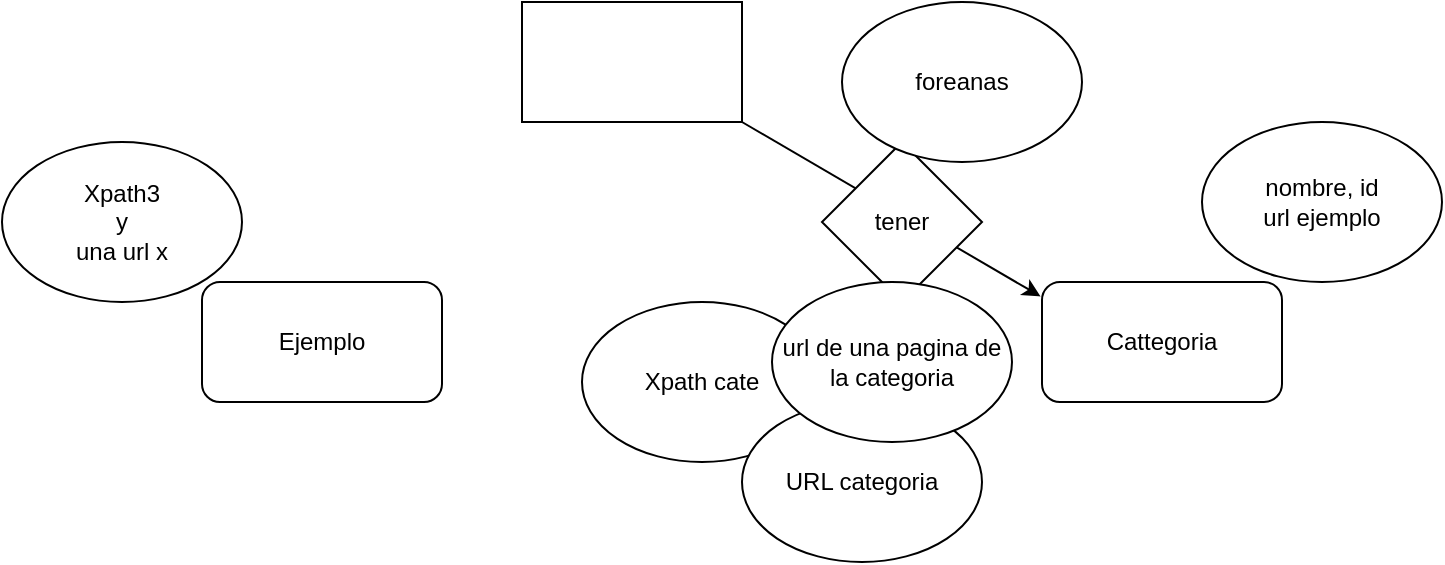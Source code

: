 <mxfile>
    <diagram id="k0Klt2_YZVX7qhWecQEq" name="Page-1">
        <mxGraphModel dx="1130" dy="491" grid="1" gridSize="10" guides="1" tooltips="1" connect="1" arrows="1" fold="1" page="1" pageScale="1" pageWidth="850" pageHeight="1100" math="0" shadow="0">
            <root>
                <mxCell id="0"/>
                <mxCell id="1" parent="0"/>
                <mxCell id="83" value="Ejemplo" style="rounded=1;whiteSpace=wrap;html=1;" vertex="1" parent="1">
                    <mxGeometry x="140" y="350" width="120" height="60" as="geometry"/>
                </mxCell>
                <mxCell id="84" value="Cattegoria" style="rounded=1;whiteSpace=wrap;html=1;" vertex="1" parent="1">
                    <mxGeometry x="560" y="350" width="120" height="60" as="geometry"/>
                </mxCell>
                <mxCell id="85" value="Xpath3&lt;br&gt;y&lt;br&gt;una url x" style="ellipse;whiteSpace=wrap;html=1;" vertex="1" parent="1">
                    <mxGeometry x="40" y="280" width="120" height="80" as="geometry"/>
                </mxCell>
                <mxCell id="86" value="nombre, id&lt;br&gt;url ejemplo" style="ellipse;whiteSpace=wrap;html=1;" vertex="1" parent="1">
                    <mxGeometry x="640" y="270" width="120" height="80" as="geometry"/>
                </mxCell>
                <mxCell id="89" style="edgeStyle=none;html=1;exitX=1;exitY=1;exitDx=0;exitDy=0;entryX=-0.006;entryY=0.12;entryDx=0;entryDy=0;entryPerimeter=0;" edge="1" parent="1" source="88" target="84">
                    <mxGeometry relative="1" as="geometry"/>
                </mxCell>
                <mxCell id="88" value="" style="rounded=0;whiteSpace=wrap;html=1;" vertex="1" parent="1">
                    <mxGeometry x="300" y="210" width="110" height="60" as="geometry"/>
                </mxCell>
                <mxCell id="90" value="tener" style="rhombus;whiteSpace=wrap;html=1;" vertex="1" parent="1">
                    <mxGeometry x="450" y="280" width="80" height="80" as="geometry"/>
                </mxCell>
                <mxCell id="91" value="foreanas" style="ellipse;whiteSpace=wrap;html=1;" vertex="1" parent="1">
                    <mxGeometry x="460" y="210" width="120" height="80" as="geometry"/>
                </mxCell>
                <mxCell id="92" value="Xpath cate" style="ellipse;whiteSpace=wrap;html=1;" vertex="1" parent="1">
                    <mxGeometry x="330" y="360" width="120" height="80" as="geometry"/>
                </mxCell>
                <mxCell id="93" value="URL categoria" style="ellipse;whiteSpace=wrap;html=1;" vertex="1" parent="1">
                    <mxGeometry x="410" y="410" width="120" height="80" as="geometry"/>
                </mxCell>
                <mxCell id="94" value="url de una pagina de la categoria" style="ellipse;whiteSpace=wrap;html=1;" vertex="1" parent="1">
                    <mxGeometry x="425" y="350" width="120" height="80" as="geometry"/>
                </mxCell>
            </root>
        </mxGraphModel>
    </diagram>
</mxfile>